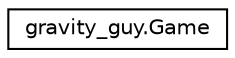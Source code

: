 digraph "Graphical Class Hierarchy"
{
 // LATEX_PDF_SIZE
  edge [fontname="Helvetica",fontsize="10",labelfontname="Helvetica",labelfontsize="10"];
  node [fontname="Helvetica",fontsize="10",shape=record];
  rankdir="LR";
  Node0 [label="gravity_guy.Game",height=0.2,width=0.4,color="black", fillcolor="white", style="filled",URL="$classgravity__guy_1_1Game.html",tooltip=" "];
}
